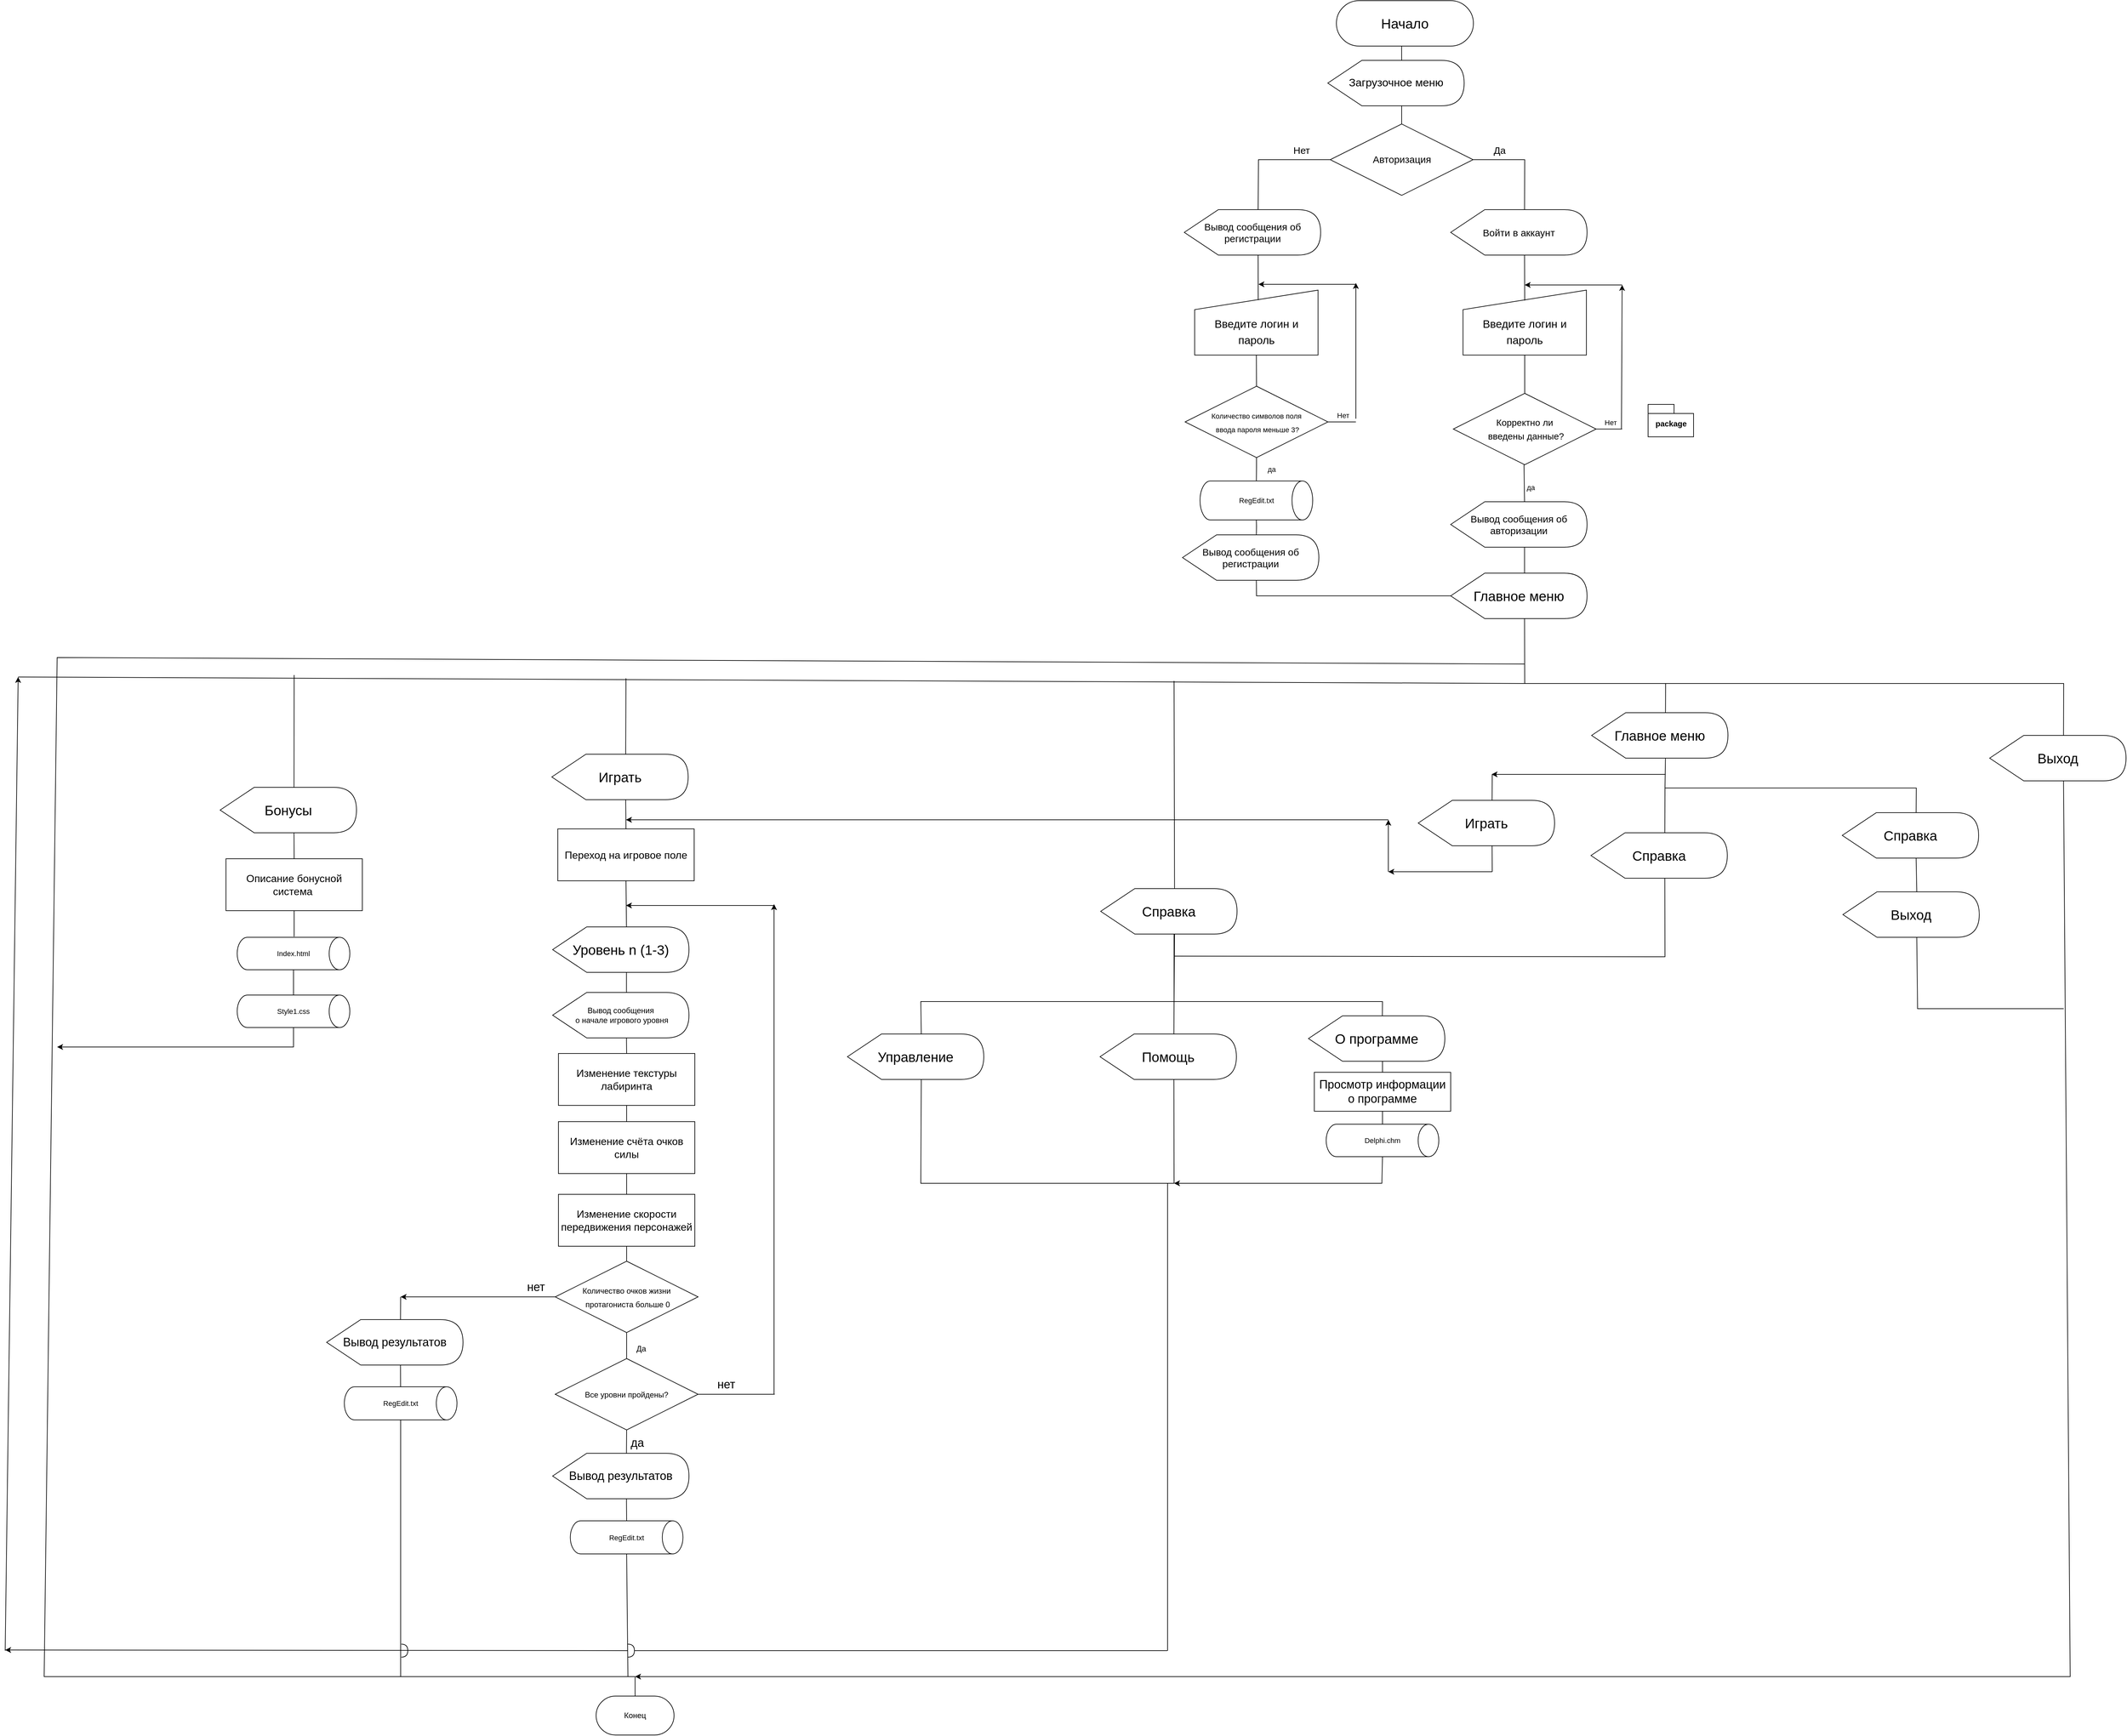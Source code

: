 <mxfile version="20.0.4" type="device"><diagram id="z2dykfe0kBQ8wDLJs4nI" name="Page-1"><mxGraphModel dx="4961" dy="3648" grid="1" gridSize="10" guides="1" tooltips="1" connect="1" arrows="1" fold="1" page="1" pageScale="1" pageWidth="827" pageHeight="1169" math="0" shadow="0"><root><mxCell id="0"/><mxCell id="1" parent="0"/><mxCell id="XtwXBxeGbbCyXBWcSLKl-1" value="&lt;font style=&quot;font-size: 21px;&quot;&gt;Начало&lt;/font&gt;" style="rounded=1;whiteSpace=wrap;html=1;arcSize=50;strokeWidth=1;" parent="1" vertex="1"><mxGeometry x="320" y="-1462" width="211" height="70" as="geometry"/></mxCell><mxCell id="XtwXBxeGbbCyXBWcSLKl-3" value="" style="endArrow=none;html=1;rounded=0;fontSize=21;exitX=0.476;exitY=0.997;exitDx=0;exitDy=0;exitPerimeter=0;entryX=0;entryY=0;entryDx=113.75;entryDy=0;entryPerimeter=0;" parent="1" source="XtwXBxeGbbCyXBWcSLKl-1" target="TS6Raz1mbupJIMQrZ8Bu-74" edge="1"><mxGeometry width="50" height="50" relative="1" as="geometry"><mxPoint x="430" y="-1282" as="sourcePoint"/><mxPoint x="420.261" y="-1372" as="targetPoint"/></mxGeometry></mxCell><mxCell id="XtwXBxeGbbCyXBWcSLKl-6" value="&lt;font style=&quot;font-size: 17px;&quot;&gt;&lt;br&gt;Введите логин и пароль&lt;/font&gt;" style="shape=manualInput;whiteSpace=wrap;html=1;fontSize=21;strokeWidth=1;" parent="1" vertex="1"><mxGeometry x="515" y="-1016" width="190" height="100" as="geometry"/></mxCell><mxCell id="XtwXBxeGbbCyXBWcSLKl-12" value="" style="endArrow=none;html=1;rounded=0;fontSize=17;exitX=0;exitY=0;exitDx=113.75;exitDy=70;exitPerimeter=0;" parent="1" source="TS6Raz1mbupJIMQrZ8Bu-73" edge="1"><mxGeometry width="50" height="50" relative="1" as="geometry"><mxPoint x="610" y="-1042" as="sourcePoint"/><mxPoint x="610" y="-1000" as="targetPoint"/></mxGeometry></mxCell><mxCell id="XtwXBxeGbbCyXBWcSLKl-18" value="&lt;font style=&quot;font-size: 14px;&quot;&gt;Корректно ли&lt;br&gt;&amp;nbsp;введены данные?&lt;/font&gt;" style="rhombus;whiteSpace=wrap;html=1;fontSize=17;strokeWidth=1;" parent="1" vertex="1"><mxGeometry x="500" y="-857" width="220" height="110" as="geometry"/></mxCell><mxCell id="XtwXBxeGbbCyXBWcSLKl-21" value="" style="endArrow=none;html=1;rounded=0;fontSize=13;exitX=0.5;exitY=1;exitDx=0;exitDy=0;entryX=0.5;entryY=0;entryDx=0;entryDy=0;" parent="1" source="XtwXBxeGbbCyXBWcSLKl-6" target="XtwXBxeGbbCyXBWcSLKl-18" edge="1"><mxGeometry width="50" height="50" relative="1" as="geometry"><mxPoint x="769" y="-942" as="sourcePoint"/><mxPoint x="819" y="-992" as="targetPoint"/></mxGeometry></mxCell><mxCell id="XtwXBxeGbbCyXBWcSLKl-22" value="" style="endArrow=none;html=1;rounded=0;fontSize=11;exitX=0.495;exitY=1;exitDx=0;exitDy=0;exitPerimeter=0;entryX=0;entryY=0;entryDx=113.75;entryDy=0;entryPerimeter=0;" parent="1" source="XtwXBxeGbbCyXBWcSLKl-18" target="TS6Raz1mbupJIMQrZ8Bu-69" edge="1"><mxGeometry width="50" height="50" relative="1" as="geometry"><mxPoint x="609" y="-742" as="sourcePoint"/><mxPoint x="609" y="-680" as="targetPoint"/></mxGeometry></mxCell><mxCell id="XtwXBxeGbbCyXBWcSLKl-23" value="да" style="edgeLabel;html=1;align=center;verticalAlign=middle;resizable=0;points=[];fontSize=11;" parent="XtwXBxeGbbCyXBWcSLKl-22" vertex="1" connectable="0"><mxGeometry x="-0.388" y="1" relative="1" as="geometry"><mxPoint x="9" y="17" as="offset"/></mxGeometry></mxCell><mxCell id="XtwXBxeGbbCyXBWcSLKl-28" value="&lt;font style=&quot;font-size: 17px;&quot;&gt;&lt;br&gt;Введите логин и пароль&lt;/font&gt;" style="shape=manualInput;whiteSpace=wrap;html=1;fontSize=21;strokeWidth=1;" parent="1" vertex="1"><mxGeometry x="101.75" y="-1016" width="190" height="100" as="geometry"/></mxCell><mxCell id="XtwXBxeGbbCyXBWcSLKl-29" value="" style="endArrow=none;html=1;rounded=0;fontSize=11;exitX=0;exitY=0;exitDx=113.75;exitDy=70;exitPerimeter=0;entryX=0.515;entryY=0.154;entryDx=0;entryDy=0;entryPerimeter=0;" parent="1" source="TS6Raz1mbupJIMQrZ8Bu-72" target="XtwXBxeGbbCyXBWcSLKl-28" edge="1"><mxGeometry width="50" height="50" relative="1" as="geometry"><mxPoint x="200" y="-1052" as="sourcePoint"/><mxPoint x="380" y="-1052" as="targetPoint"/></mxGeometry></mxCell><mxCell id="XtwXBxeGbbCyXBWcSLKl-30" value="RegEdit.txt" style="strokeWidth=1;html=1;shape=mxgraph.flowchart.direct_data;whiteSpace=wrap;fontSize=11;" parent="1" vertex="1"><mxGeometry x="110" y="-722" width="173.5" height="60" as="geometry"/></mxCell><mxCell id="XtwXBxeGbbCyXBWcSLKl-33" value="" style="endArrow=none;html=1;rounded=0;fontSize=11;exitX=0;exitY=0;exitDx=113.75;exitDy=70;exitPerimeter=0;entryX=0;entryY=0;entryDx=113.75;entryDy=0;entryPerimeter=0;" parent="1" source="TS6Raz1mbupJIMQrZ8Bu-68" target="TS6Raz1mbupJIMQrZ8Bu-65" edge="1"><mxGeometry width="50" height="50" relative="1" as="geometry"><mxPoint x="610" y="-520" as="sourcePoint"/><mxPoint x="1440" y="-319" as="targetPoint"/><Array as="points"><mxPoint x="610" y="-410"/><mxPoint x="1440" y="-410"/></Array></mxGeometry></mxCell><mxCell id="XtwXBxeGbbCyXBWcSLKl-37" value="" style="endArrow=none;html=1;rounded=0;fontSize=18;exitX=0.5;exitY=1;exitDx=0;exitDy=0;exitPerimeter=0;entryX=0;entryY=0;entryDx=113.75;entryDy=0;entryPerimeter=0;" parent="1" target="TS6Raz1mbupJIMQrZ8Bu-56" edge="1"><mxGeometry width="50" height="50" relative="1" as="geometry"><mxPoint x="70" y="-29" as="sourcePoint"/><mxPoint x="391" y="109" as="targetPoint"/><Array as="points"><mxPoint x="70" y="80"/><mxPoint x="160" y="80"/><mxPoint x="391" y="80"/></Array></mxGeometry></mxCell><mxCell id="XtwXBxeGbbCyXBWcSLKl-41" value="" style="endArrow=none;html=1;rounded=0;fontSize=18;entryX=0;entryY=0;entryDx=113.75;entryDy=70;entryPerimeter=0;exitX=0;exitY=0;exitDx=113.75;exitDy=0;exitPerimeter=0;" parent="1" source="TS6Raz1mbupJIMQrZ8Bu-53" target="TS6Raz1mbupJIMQrZ8Bu-58" edge="1"><mxGeometry width="50" height="50" relative="1" as="geometry"><mxPoint x="-320" y="109" as="sourcePoint"/><mxPoint x="70" y="-29" as="targetPoint"/><Array as="points"><mxPoint x="-320" y="80"/><mxPoint x="-30" y="80"/><mxPoint x="70" y="80"/></Array></mxGeometry></mxCell><mxCell id="XtwXBxeGbbCyXBWcSLKl-42" value="Delphi.chm" style="strokeWidth=1;html=1;shape=mxgraph.flowchart.direct_data;whiteSpace=wrap;fontSize=11;" parent="1" vertex="1"><mxGeometry x="304.25" y="269" width="173.5" height="50" as="geometry"/></mxCell><mxCell id="XtwXBxeGbbCyXBWcSLKl-47" value="Просмотр информации о программе" style="rounded=0;whiteSpace=wrap;html=1;fontSize=18;strokeWidth=1;" parent="1" vertex="1"><mxGeometry x="286" y="189" width="210" height="60" as="geometry"/></mxCell><mxCell id="XtwXBxeGbbCyXBWcSLKl-48" value="" style="endArrow=none;html=1;rounded=0;fontSize=18;exitX=0.5;exitY=0;exitDx=0;exitDy=0;entryX=0.5;entryY=1;entryDx=0;entryDy=0;entryPerimeter=0;" parent="1" source="XtwXBxeGbbCyXBWcSLKl-47" edge="1"><mxGeometry width="50" height="50" relative="1" as="geometry"><mxPoint x="300" y="249" as="sourcePoint"/><mxPoint x="391" y="169" as="targetPoint"/></mxGeometry></mxCell><mxCell id="XtwXBxeGbbCyXBWcSLKl-49" value="" style="endArrow=none;html=1;rounded=0;fontSize=18;entryX=0.5;entryY=1;entryDx=0;entryDy=0;exitX=0.5;exitY=0;exitDx=0;exitDy=0;exitPerimeter=0;" parent="1" source="XtwXBxeGbbCyXBWcSLKl-42" target="XtwXBxeGbbCyXBWcSLKl-47" edge="1"><mxGeometry width="50" height="50" relative="1" as="geometry"><mxPoint x="340" y="229" as="sourcePoint"/><mxPoint x="390" y="179" as="targetPoint"/></mxGeometry></mxCell><mxCell id="pH2wKpoaCw4MkKMRuQ8E-1" value="" style="endArrow=none;html=1;rounded=0;" parent="1" edge="1"><mxGeometry width="50" height="50" relative="1" as="geometry"><mxPoint x="610" y="-440" as="sourcePoint"/><mxPoint x="-760" y="1120" as="targetPoint"/><Array as="points"><mxPoint x="-1650" y="-450"/><mxPoint x="-1670" y="1120"/></Array></mxGeometry></mxCell><mxCell id="pH2wKpoaCw4MkKMRuQ8E-2" value="" style="endArrow=none;html=1;rounded=0;entryX=0;entryY=0;entryDx=113.75;entryDy=0;entryPerimeter=0;" parent="1" target="TS6Raz1mbupJIMQrZ8Bu-58" edge="1"><mxGeometry width="50" height="50" relative="1" as="geometry"><mxPoint x="70" y="-414" as="sourcePoint"/><mxPoint x="70" y="-89" as="targetPoint"/></mxGeometry></mxCell><mxCell id="pH2wKpoaCw4MkKMRuQ8E-3" value="" style="endArrow=none;html=1;rounded=0;exitX=0;exitY=0;exitDx=113.75;exitDy=0;exitPerimeter=0;" parent="1" source="TS6Raz1mbupJIMQrZ8Bu-66" edge="1"><mxGeometry width="50" height="50" relative="1" as="geometry"><mxPoint x="827.5" y="-339" as="sourcePoint"/><mxPoint x="827" y="-410" as="targetPoint"/></mxGeometry></mxCell><mxCell id="pH2wKpoaCw4MkKMRuQ8E-11" value="" style="endArrow=none;html=1;rounded=0;exitX=0;exitY=0;exitDx=113.75;exitDy=70;exitPerimeter=0;entryX=0;entryY=0;entryDx=113.75;entryDy=0;entryPerimeter=0;" parent="1" source="TS6Raz1mbupJIMQrZ8Bu-63" target="TS6Raz1mbupJIMQrZ8Bu-64" edge="1"><mxGeometry width="50" height="50" relative="1" as="geometry"><mxPoint x="1220" y="-149" as="sourcePoint"/><mxPoint x="1220.28" y="-96.92" as="targetPoint"/></mxGeometry></mxCell><mxCell id="pH2wKpoaCw4MkKMRuQ8E-17" value="" style="endArrow=none;html=1;rounded=0;entryX=0;entryY=0;entryDx=113.75;entryDy=70;entryPerimeter=0;exitX=0;exitY=0;exitDx=113.75;exitDy=0;exitPerimeter=0;" parent="1" source="TS6Raz1mbupJIMQrZ8Bu-63" target="TS6Raz1mbupJIMQrZ8Bu-66" edge="1"><mxGeometry width="50" height="50" relative="1" as="geometry"><mxPoint x="1220" y="-209" as="sourcePoint"/><mxPoint x="826" y="-279" as="targetPoint"/><Array as="points"><mxPoint x="1213" y="-249"/><mxPoint x="826" y="-249"/></Array></mxGeometry></mxCell><mxCell id="pH2wKpoaCw4MkKMRuQ8E-20" value="" style="endArrow=none;html=1;rounded=0;entryX=0;entryY=0;entryDx=113.75;entryDy=70;entryPerimeter=0;" parent="1" target="TS6Raz1mbupJIMQrZ8Bu-64" edge="1"><mxGeometry width="50" height="50" relative="1" as="geometry"><mxPoint x="1440" y="91" as="sourcePoint"/><mxPoint x="1215" y="-35" as="targetPoint"/><Array as="points"><mxPoint x="1215" y="91"/></Array></mxGeometry></mxCell><mxCell id="pH2wKpoaCw4MkKMRuQ8E-22" value="" style="endArrow=none;html=1;rounded=0;exitX=0;exitY=0;exitDx=113.75;exitDy=70;exitPerimeter=0;" parent="1" source="TS6Raz1mbupJIMQrZ8Bu-62" edge="1"><mxGeometry width="50" height="50" relative="1" as="geometry"><mxPoint x="826" y="-129" as="sourcePoint"/><mxPoint x="70" y="10" as="targetPoint"/><Array as="points"><mxPoint x="826" y="11"/></Array></mxGeometry></mxCell><mxCell id="pH2wKpoaCw4MkKMRuQ8E-31" value="" style="endArrow=none;html=1;rounded=0;exitX=0;exitY=0;exitDx=113.75;exitDy=0;exitPerimeter=0;" parent="1" source="TS6Raz1mbupJIMQrZ8Bu-62" edge="1"><mxGeometry width="50" height="50" relative="1" as="geometry"><mxPoint x="826" y="-189" as="sourcePoint"/><mxPoint x="826" y="-249" as="targetPoint"/></mxGeometry></mxCell><mxCell id="pH2wKpoaCw4MkKMRuQ8E-34" value="" style="endArrow=none;html=1;rounded=0;entryX=0;entryY=0;entryDx=113.75;entryDy=0;entryPerimeter=0;" parent="1" target="TS6Raz1mbupJIMQrZ8Bu-60" edge="1"><mxGeometry width="50" height="50" relative="1" as="geometry"><mxPoint x="-774" y="-418" as="sourcePoint"/><mxPoint x="-774" y="-209" as="targetPoint"/></mxGeometry></mxCell><mxCell id="pH2wKpoaCw4MkKMRuQ8E-35" value="" style="endArrow=none;html=1;rounded=0;exitX=0;exitY=0;exitDx=113.75;exitDy=70;exitPerimeter=0;entryX=0.5;entryY=0;entryDx=0;entryDy=0;" parent="1" source="TS6Raz1mbupJIMQrZ8Bu-60" target="pH2wKpoaCw4MkKMRuQ8E-36" edge="1"><mxGeometry width="50" height="50" relative="1" as="geometry"><mxPoint x="-774" y="-149" as="sourcePoint"/><mxPoint x="-774.06" y="-87.14" as="targetPoint"/></mxGeometry></mxCell><mxCell id="pH2wKpoaCw4MkKMRuQ8E-36" value="&lt;font style=&quot;font-size: 16px;&quot;&gt;Переход на игровое поле&lt;/font&gt;" style="rounded=0;whiteSpace=wrap;html=1;" parent="1" vertex="1"><mxGeometry x="-879" y="-186" width="210" height="80" as="geometry"/></mxCell><mxCell id="pH2wKpoaCw4MkKMRuQ8E-37" value="" style="endArrow=none;html=1;rounded=0;fontSize=16;entryX=0.5;entryY=1;entryDx=0;entryDy=0;exitX=0;exitY=0;exitDx=113.75;exitDy=0;exitPerimeter=0;" parent="1" source="TS6Raz1mbupJIMQrZ8Bu-48" target="pH2wKpoaCw4MkKMRuQ8E-36" edge="1"><mxGeometry width="50" height="50" relative="1" as="geometry"><mxPoint x="-730" y="-101.212" as="sourcePoint"/><mxPoint x="-534" y="235" as="targetPoint"/></mxGeometry></mxCell><mxCell id="pH2wKpoaCw4MkKMRuQ8E-43" value="" style="endArrow=classic;html=1;rounded=0;fontSize=14;exitX=0.5;exitY=1;exitDx=0;exitDy=0;exitPerimeter=0;" parent="1" source="XtwXBxeGbbCyXBWcSLKl-42" edge="1"><mxGeometry width="50" height="50" relative="1" as="geometry"><mxPoint x="220" y="200" as="sourcePoint"/><mxPoint x="70" y="360" as="targetPoint"/><Array as="points"><mxPoint x="390" y="360"/><mxPoint x="220" y="360"/></Array></mxGeometry></mxCell><mxCell id="pH2wKpoaCw4MkKMRuQ8E-44" value="" style="endArrow=none;html=1;rounded=0;fontSize=14;exitX=0;exitY=0;exitDx=113.75;exitDy=70;exitPerimeter=0;" parent="1" source="TS6Raz1mbupJIMQrZ8Bu-53" edge="1"><mxGeometry width="50" height="50" relative="1" as="geometry"><mxPoint x="-320" y="169" as="sourcePoint"/><mxPoint x="70" y="360" as="targetPoint"/><Array as="points"><mxPoint x="-320" y="360"/></Array></mxGeometry></mxCell><mxCell id="pH2wKpoaCw4MkKMRuQ8E-46" value="" style="endArrow=classic;html=1;rounded=0;fontSize=14;" parent="1" edge="1"><mxGeometry width="50" height="50" relative="1" as="geometry"><mxPoint x="-1730" y="1080" as="sourcePoint"/><mxPoint x="-1710" y="-420" as="targetPoint"/></mxGeometry></mxCell><mxCell id="pH2wKpoaCw4MkKMRuQ8E-47" value="" style="endArrow=none;html=1;rounded=0;fontSize=14;endFill=0;" parent="1" edge="1"><mxGeometry width="50" height="50" relative="1" as="geometry"><mxPoint x="-1710" y="-420" as="sourcePoint"/><mxPoint x="610" y="-410" as="targetPoint"/></mxGeometry></mxCell><mxCell id="pH2wKpoaCw4MkKMRuQ8E-49" value="" style="endArrow=classic;html=1;rounded=0;fontSize=14;exitX=0;exitY=0;exitDx=113.75;exitDy=70;exitPerimeter=0;" parent="1" source="TS6Raz1mbupJIMQrZ8Bu-65" edge="1"><mxGeometry width="50" height="50" relative="1" as="geometry"><mxPoint x="1440" y="-259" as="sourcePoint"/><mxPoint x="-760" y="1120" as="targetPoint"/><Array as="points"><mxPoint x="1450" y="1120"/></Array></mxGeometry></mxCell><mxCell id="pH2wKpoaCw4MkKMRuQ8E-90" value="" style="endArrow=classic;html=1;rounded=0;fontSize=15;" parent="1" edge="1"><mxGeometry width="50" height="50" relative="1" as="geometry"><mxPoint x="400" y="-200" as="sourcePoint"/><mxPoint x="-774" y="-200" as="targetPoint"/></mxGeometry></mxCell><mxCell id="pH2wKpoaCw4MkKMRuQ8E-95" value="&lt;font style=&quot;font-size: 16px;&quot;&gt;Описание бонусной система&amp;nbsp;&lt;/font&gt;" style="rounded=0;whiteSpace=wrap;html=1;" parent="1" vertex="1"><mxGeometry x="-1390" y="-140" width="210" height="80" as="geometry"/></mxCell><mxCell id="pH2wKpoaCw4MkKMRuQ8E-97" value="Index.html" style="strokeWidth=1;html=1;shape=mxgraph.flowchart.direct_data;whiteSpace=wrap;fontSize=11;" parent="1" vertex="1"><mxGeometry x="-1372.75" y="-19" width="173.5" height="50" as="geometry"/></mxCell><mxCell id="pH2wKpoaCw4MkKMRuQ8E-98" value="" style="endArrow=none;html=1;rounded=0;fontSize=15;exitX=0.5;exitY=1;exitDx=0;exitDy=0;" parent="1" source="pH2wKpoaCw4MkKMRuQ8E-95" edge="1"><mxGeometry width="50" height="50" relative="1" as="geometry"><mxPoint x="-1230" y="100" as="sourcePoint"/><mxPoint x="-1285" y="-20" as="targetPoint"/></mxGeometry></mxCell><mxCell id="pH2wKpoaCw4MkKMRuQ8E-99" value="Style1.css" style="strokeWidth=1;html=1;shape=mxgraph.flowchart.direct_data;whiteSpace=wrap;fontSize=11;" parent="1" vertex="1"><mxGeometry x="-1372.75" y="70" width="173.5" height="50" as="geometry"/></mxCell><mxCell id="pH2wKpoaCw4MkKMRuQ8E-100" value="" style="endArrow=none;html=1;rounded=0;fontSize=15;exitX=0.5;exitY=1;exitDx=0;exitDy=0;exitPerimeter=0;entryX=0.5;entryY=0;entryDx=0;entryDy=0;entryPerimeter=0;" parent="1" source="pH2wKpoaCw4MkKMRuQ8E-97" target="pH2wKpoaCw4MkKMRuQ8E-99" edge="1"><mxGeometry width="50" height="50" relative="1" as="geometry"><mxPoint x="-1270" y="70" as="sourcePoint"/><mxPoint x="-1220" y="20" as="targetPoint"/></mxGeometry></mxCell><mxCell id="_U4YdlLBlKCpYBN7NLPn-1" value="" style="endArrow=none;html=1;rounded=0;exitX=0.5;exitY=1;exitDx=0;exitDy=0;exitPerimeter=0;entryX=0;entryY=0;entryDx=113.75;entryDy=0;entryPerimeter=0;" parent="1" source="XtwXBxeGbbCyXBWcSLKl-30" target="TS6Raz1mbupJIMQrZ8Bu-71" edge="1"><mxGeometry width="50" height="50" relative="1" as="geometry"><mxPoint x="200" y="-652" as="sourcePoint"/><mxPoint x="197.25" y="-621" as="targetPoint"/><Array as="points"><mxPoint x="197" y="-652"/></Array></mxGeometry></mxCell><mxCell id="_U4YdlLBlKCpYBN7NLPn-2" value="&lt;font style=&quot;font-size: 11px;&quot;&gt;Количество символов поля&lt;br&gt;&amp;nbsp;ввода пароля меньше 3?&lt;/font&gt;" style="rhombus;whiteSpace=wrap;html=1;fontSize=17;strokeWidth=1;" parent="1" vertex="1"><mxGeometry x="87" y="-868" width="220" height="110" as="geometry"/></mxCell><mxCell id="_U4YdlLBlKCpYBN7NLPn-3" value="" style="endArrow=none;html=1;rounded=0;exitX=0.5;exitY=1;exitDx=0;exitDy=0;entryX=0.5;entryY=0;entryDx=0;entryDy=0;" parent="1" source="XtwXBxeGbbCyXBWcSLKl-28" target="_U4YdlLBlKCpYBN7NLPn-2" edge="1"><mxGeometry width="50" height="50" relative="1" as="geometry"><mxPoint x="310" y="-822" as="sourcePoint"/><mxPoint x="220" y="-882" as="targetPoint"/></mxGeometry></mxCell><mxCell id="_U4YdlLBlKCpYBN7NLPn-4" value="да" style="endArrow=none;html=1;rounded=0;exitX=0.5;exitY=1;exitDx=0;exitDy=0;entryX=0.5;entryY=0;entryDx=0;entryDy=0;entryPerimeter=0;" parent="1" source="_U4YdlLBlKCpYBN7NLPn-2" target="XtwXBxeGbbCyXBWcSLKl-30" edge="1"><mxGeometry y="23" width="50" height="50" relative="1" as="geometry"><mxPoint x="310" y="-752" as="sourcePoint"/><mxPoint x="360" y="-802" as="targetPoint"/><Array as="points"><mxPoint x="197" y="-742"/></Array><mxPoint as="offset"/></mxGeometry></mxCell><mxCell id="_U4YdlLBlKCpYBN7NLPn-5" value="" style="endArrow=none;html=1;rounded=0;fontSize=14;exitX=1;exitY=0.5;exitDx=0;exitDy=0;" parent="1" source="_U4YdlLBlKCpYBN7NLPn-2" edge="1"><mxGeometry width="50" height="50" relative="1" as="geometry"><mxPoint x="310" y="-792" as="sourcePoint"/><mxPoint x="350" y="-813" as="targetPoint"/><Array as="points"/></mxGeometry></mxCell><mxCell id="_U4YdlLBlKCpYBN7NLPn-6" value="Нет" style="edgeLabel;html=1;align=center;verticalAlign=middle;resizable=0;points=[];fontSize=11;" parent="_U4YdlLBlKCpYBN7NLPn-5" vertex="1" connectable="0"><mxGeometry x="-0.171" y="1" relative="1" as="geometry"><mxPoint x="5" y="-9" as="offset"/></mxGeometry></mxCell><mxCell id="_U4YdlLBlKCpYBN7NLPn-7" value="" style="endArrow=classic;html=1;rounded=0;fontSize=14;" parent="1" edge="1"><mxGeometry width="50" height="50" relative="1" as="geometry"><mxPoint x="350" y="-818" as="sourcePoint"/><mxPoint x="350" y="-1027" as="targetPoint"/></mxGeometry></mxCell><mxCell id="_U4YdlLBlKCpYBN7NLPn-8" value="" style="endArrow=classic;html=1;rounded=0;fontSize=14;" parent="1" edge="1"><mxGeometry width="50" height="50" relative="1" as="geometry"><mxPoint x="350" y="-1025" as="sourcePoint"/><mxPoint x="200" y="-1025" as="targetPoint"/></mxGeometry></mxCell><mxCell id="_U4YdlLBlKCpYBN7NLPn-9" value="&lt;font style=&quot;font-size: 15px;&quot;&gt;Авторизация&lt;/font&gt;" style="rhombus;whiteSpace=wrap;html=1;fontSize=17;strokeWidth=1;" parent="1" vertex="1"><mxGeometry x="310.5" y="-1272" width="220" height="110" as="geometry"/></mxCell><mxCell id="_U4YdlLBlKCpYBN7NLPn-10" value="" style="endArrow=none;html=1;rounded=0;fontSize=8;entryX=0;entryY=0;entryDx=113.75;entryDy=70;entryPerimeter=0;exitX=0.5;exitY=0;exitDx=0;exitDy=0;" parent="1" source="_U4YdlLBlKCpYBN7NLPn-9" target="TS6Raz1mbupJIMQrZ8Bu-74" edge="1"><mxGeometry width="50" height="50" relative="1" as="geometry"><mxPoint x="280" y="-1172" as="sourcePoint"/><mxPoint x="420" y="-1312" as="targetPoint"/></mxGeometry></mxCell><mxCell id="_U4YdlLBlKCpYBN7NLPn-11" value="Нет" style="endArrow=none;html=1;rounded=0;fontSize=15;entryX=0;entryY=0.5;entryDx=0;entryDy=0;exitX=0;exitY=0;exitDx=113.75;exitDy=0;exitPerimeter=0;" parent="1" source="TS6Raz1mbupJIMQrZ8Bu-72" target="_U4YdlLBlKCpYBN7NLPn-9" edge="1"><mxGeometry x="0.531" y="15" width="50" height="50" relative="1" as="geometry"><mxPoint x="200" y="-1112" as="sourcePoint"/><mxPoint x="330" y="-1222" as="targetPoint"/><Array as="points"><mxPoint x="200" y="-1217"/></Array><mxPoint as="offset"/></mxGeometry></mxCell><mxCell id="_U4YdlLBlKCpYBN7NLPn-12" value="Да" style="endArrow=none;html=1;rounded=0;fontSize=15;entryX=1;entryY=0.5;entryDx=0;entryDy=0;exitX=0;exitY=0;exitDx=113.75;exitDy=0;exitPerimeter=0;" parent="1" source="TS6Raz1mbupJIMQrZ8Bu-73" target="_U4YdlLBlKCpYBN7NLPn-9" edge="1"><mxGeometry x="0.491" y="-15" width="50" height="50" relative="1" as="geometry"><mxPoint x="610" y="-1102" as="sourcePoint"/><mxPoint x="330" y="-1252" as="targetPoint"/><Array as="points"><mxPoint x="610" y="-1217"/></Array><mxPoint as="offset"/></mxGeometry></mxCell><mxCell id="_U4YdlLBlKCpYBN7NLPn-16" value="&lt;span style=&quot;font-size: 16px;&quot;&gt;Изменение счёта очков силы&lt;/span&gt;" style="rounded=0;whiteSpace=wrap;html=1;" parent="1" vertex="1"><mxGeometry x="-878" y="265" width="210" height="80" as="geometry"/></mxCell><mxCell id="_U4YdlLBlKCpYBN7NLPn-18" value="&lt;span style=&quot;font-size: 16px;&quot;&gt;Изменение скорости передвижения персонажей&lt;/span&gt;" style="rounded=0;whiteSpace=wrap;html=1;" parent="1" vertex="1"><mxGeometry x="-878" y="377" width="210" height="80" as="geometry"/></mxCell><mxCell id="iUk6rWvjkdoRufcLVyWZ-14" value="" style="endArrow=none;html=1;rounded=0;entryX=0;entryY=0;entryDx=113.75;entryDy=70;entryPerimeter=0;exitX=0.5;exitY=0;exitDx=0;exitDy=0;" parent="1" source="pH2wKpoaCw4MkKMRuQ8E-95" target="TS6Raz1mbupJIMQrZ8Bu-57" edge="1"><mxGeometry width="50" height="50" relative="1" as="geometry"><mxPoint x="-1260" y="-100" as="sourcePoint"/><mxPoint x="-1285" y="-180" as="targetPoint"/></mxGeometry></mxCell><mxCell id="iUk6rWvjkdoRufcLVyWZ-15" value="" style="endArrow=none;html=1;rounded=0;exitX=0;exitY=0;exitDx=113.75;exitDy=0;exitPerimeter=0;" parent="1" source="TS6Raz1mbupJIMQrZ8Bu-57" edge="1"><mxGeometry width="50" height="50" relative="1" as="geometry"><mxPoint x="-1285" y="-240" as="sourcePoint"/><mxPoint x="-1285" y="-423" as="targetPoint"/></mxGeometry></mxCell><mxCell id="iUk6rWvjkdoRufcLVyWZ-31" value="" style="endArrow=classic;html=1;rounded=0;exitX=0.5;exitY=1;exitDx=0;exitDy=0;exitPerimeter=0;" parent="1" source="pH2wKpoaCw4MkKMRuQ8E-99" edge="1"><mxGeometry width="50" height="50" relative="1" as="geometry"><mxPoint x="-1290" y="120" as="sourcePoint"/><mxPoint x="-1650" y="150" as="targetPoint"/><Array as="points"><mxPoint x="-1286" y="150"/></Array></mxGeometry></mxCell><mxCell id="LFA79buGKFglSGQeOQ1X-3" value="" style="endArrow=none;html=1;rounded=0;exitX=0;exitY=0;exitDx=113.75;exitDy=0;exitPerimeter=0;entryX=0;entryY=0;entryDx=113.75;entryDy=70;entryPerimeter=0;" parent="1" source="TS6Raz1mbupJIMQrZ8Bu-68" target="TS6Raz1mbupJIMQrZ8Bu-69" edge="1"><mxGeometry width="50" height="50" relative="1" as="geometry"><mxPoint x="610" y="-580" as="sourcePoint"/><mxPoint x="609" y="-620" as="targetPoint"/></mxGeometry></mxCell><mxCell id="LFA79buGKFglSGQeOQ1X-4" value="" style="endArrow=none;html=1;rounded=0;entryX=0;entryY=0;entryDx=113.75;entryDy=70;exitX=0;exitY=0.5;exitDx=0;exitDy=0;exitPerimeter=0;entryPerimeter=0;" parent="1" source="TS6Raz1mbupJIMQrZ8Bu-68" target="TS6Raz1mbupJIMQrZ8Bu-71" edge="1"><mxGeometry width="50" height="50" relative="1" as="geometry"><mxPoint x="500" y="-550" as="sourcePoint"/><mxPoint x="197.25" y="-561" as="targetPoint"/><Array as="points"><mxPoint x="197" y="-545"/></Array></mxGeometry></mxCell><mxCell id="TS6Raz1mbupJIMQrZ8Bu-2" value="" style="endArrow=none;html=1;rounded=0;exitX=0;exitY=0;exitDx=113.75;exitDy=0;exitPerimeter=0;" parent="1" source="TS6Raz1mbupJIMQrZ8Bu-54" edge="1"><mxGeometry width="50" height="50" relative="1" as="geometry"><mxPoint x="70" y="120" as="sourcePoint"/><mxPoint x="70" y="80" as="targetPoint"/></mxGeometry></mxCell><mxCell id="TS6Raz1mbupJIMQrZ8Bu-5" value="" style="endArrow=none;html=1;rounded=0;fontSize=14;exitX=1;exitY=0.5;exitDx=0;exitDy=0;" parent="1" source="XtwXBxeGbbCyXBWcSLKl-18" edge="1"><mxGeometry width="50" height="50" relative="1" as="geometry"><mxPoint x="717" y="-803" as="sourcePoint"/><mxPoint x="760" y="-802" as="targetPoint"/><Array as="points"/></mxGeometry></mxCell><mxCell id="TS6Raz1mbupJIMQrZ8Bu-6" value="Нет" style="edgeLabel;html=1;align=center;verticalAlign=middle;resizable=0;points=[];fontSize=11;" parent="TS6Raz1mbupJIMQrZ8Bu-5" vertex="1" connectable="0"><mxGeometry x="-0.171" y="1" relative="1" as="geometry"><mxPoint x="5" y="-9" as="offset"/></mxGeometry></mxCell><mxCell id="TS6Raz1mbupJIMQrZ8Bu-7" value="" style="endArrow=classic;html=1;rounded=0;fontSize=14;" parent="1" edge="1"><mxGeometry width="50" height="50" relative="1" as="geometry"><mxPoint x="759" y="-802" as="sourcePoint"/><mxPoint x="760" y="-1024" as="targetPoint"/></mxGeometry></mxCell><mxCell id="TS6Raz1mbupJIMQrZ8Bu-8" value="" style="endArrow=classic;html=1;rounded=0;fontSize=14;" parent="1" edge="1"><mxGeometry width="50" height="50" relative="1" as="geometry"><mxPoint x="760" y="-1024" as="sourcePoint"/><mxPoint x="610" y="-1024" as="targetPoint"/></mxGeometry></mxCell><mxCell id="TS6Raz1mbupJIMQrZ8Bu-9" value="&lt;span style=&quot;font-size: 12px;&quot;&gt;Количество очков жизни&lt;br&gt;&amp;nbsp;протагониста больше 0&lt;/span&gt;" style="rhombus;whiteSpace=wrap;html=1;fontSize=17;strokeWidth=1;" parent="1" vertex="1"><mxGeometry x="-883" y="480" width="220" height="110" as="geometry"/></mxCell><mxCell id="TS6Raz1mbupJIMQrZ8Bu-14" value="" style="endArrow=none;html=1;rounded=0;fontSize=12;entryX=0.5;entryY=1;entryDx=0;entryDy=0;exitX=0.5;exitY=0;exitDx=0;exitDy=0;" parent="1" target="TS6Raz1mbupJIMQrZ8Bu-9" edge="1" source="TS6Raz1mbupJIMQrZ8Bu-15"><mxGeometry width="50" height="50" relative="1" as="geometry"><mxPoint x="-770" y="630" as="sourcePoint"/><mxPoint x="-771" y="300" as="targetPoint"/></mxGeometry></mxCell><mxCell id="TS6Raz1mbupJIMQrZ8Bu-15" value="&lt;span style=&quot;font-size: 12px;&quot;&gt;Все уровни пройдены?&lt;/span&gt;" style="rhombus;whiteSpace=wrap;html=1;fontSize=17;strokeWidth=1;" parent="1" vertex="1"><mxGeometry x="-883" y="630" width="220" height="110" as="geometry"/></mxCell><mxCell id="TS6Raz1mbupJIMQrZ8Bu-16" value="Да" style="text;html=1;align=center;verticalAlign=middle;resizable=0;points=[];autosize=1;strokeColor=none;fillColor=none;fontSize=12;" parent="1" vertex="1"><mxGeometry x="-771" y="600" width="40" height="30" as="geometry"/></mxCell><mxCell id="TS6Raz1mbupJIMQrZ8Bu-19" value="" style="endArrow=classic;html=1;rounded=0;fontSize=12;exitX=0;exitY=0.5;exitDx=0;exitDy=0;endFill=1;" parent="1" source="TS6Raz1mbupJIMQrZ8Bu-9" edge="1"><mxGeometry width="50" height="50" relative="1" as="geometry"><mxPoint x="-771" y="540" as="sourcePoint"/><mxPoint x="-1121" y="535" as="targetPoint"/></mxGeometry></mxCell><mxCell id="TS6Raz1mbupJIMQrZ8Bu-33" value="нет" style="edgeLabel;html=1;align=center;verticalAlign=middle;resizable=0;points=[];fontSize=18;" parent="TS6Raz1mbupJIMQrZ8Bu-19" vertex="1" connectable="0"><mxGeometry x="-0.531" y="1" relative="1" as="geometry"><mxPoint x="26" y="-16" as="offset"/></mxGeometry></mxCell><mxCell id="TS6Raz1mbupJIMQrZ8Bu-20" value="" style="endArrow=none;html=1;rounded=0;fontSize=12;exitX=0;exitY=0;exitDx=113.75;exitDy=0;exitPerimeter=0;" parent="1" source="TS6Raz1mbupJIMQrZ8Bu-52" edge="1"><mxGeometry width="50" height="50" relative="1" as="geometry"><mxPoint x="-1121" y="580" as="sourcePoint"/><mxPoint x="-1121" y="535" as="targetPoint"/></mxGeometry></mxCell><mxCell id="TS6Raz1mbupJIMQrZ8Bu-22" value="" style="endArrow=none;html=1;rounded=0;fontSize=12;exitX=1;exitY=0.5;exitDx=0;exitDy=0;endFill=0;" parent="1" source="TS6Raz1mbupJIMQrZ8Bu-15" edge="1"><mxGeometry width="50" height="50" relative="1" as="geometry"><mxPoint x="-761" y="590" as="sourcePoint"/><mxPoint x="-545" y="685" as="targetPoint"/></mxGeometry></mxCell><mxCell id="TS6Raz1mbupJIMQrZ8Bu-27" value="нет" style="edgeLabel;html=1;align=center;verticalAlign=middle;resizable=0;points=[];fontSize=18;" parent="TS6Raz1mbupJIMQrZ8Bu-22" vertex="1" connectable="0"><mxGeometry x="0.257" y="3" relative="1" as="geometry"><mxPoint x="-31" y="-12" as="offset"/></mxGeometry></mxCell><mxCell id="TS6Raz1mbupJIMQrZ8Bu-24" value="да" style="endArrow=none;html=1;rounded=0;fontSize=18;entryX=0.5;entryY=1;entryDx=0;entryDy=0;exitX=0;exitY=0;exitDx=113.75;exitDy=0;exitPerimeter=0;" parent="1" source="TS6Raz1mbupJIMQrZ8Bu-51" target="TS6Raz1mbupJIMQrZ8Bu-15" edge="1"><mxGeometry x="-0.105" y="-16" width="50" height="50" relative="1" as="geometry"><mxPoint x="-771" y="785" as="sourcePoint"/><mxPoint x="-731" y="780" as="targetPoint"/><mxPoint as="offset"/></mxGeometry></mxCell><mxCell id="TS6Raz1mbupJIMQrZ8Bu-25" value="" style="endArrow=classic;html=1;rounded=0;fontSize=18;" parent="1" edge="1"><mxGeometry width="50" height="50" relative="1" as="geometry"><mxPoint x="-546" y="685" as="sourcePoint"/><mxPoint x="-546" y="-70" as="targetPoint"/></mxGeometry></mxCell><mxCell id="TS6Raz1mbupJIMQrZ8Bu-26" value="" style="endArrow=none;html=1;rounded=0;fontSize=18;startArrow=classic;startFill=1;" parent="1" edge="1"><mxGeometry width="50" height="50" relative="1" as="geometry"><mxPoint x="-774" y="-68" as="sourcePoint"/><mxPoint x="-545" y="-68" as="targetPoint"/></mxGeometry></mxCell><mxCell id="TS6Raz1mbupJIMQrZ8Bu-28" value="RegEdit.txt" style="strokeWidth=1;html=1;shape=mxgraph.flowchart.direct_data;whiteSpace=wrap;fontSize=11;" parent="1" vertex="1"><mxGeometry x="-859.75" y="880" width="173.5" height="51" as="geometry"/></mxCell><mxCell id="TS6Raz1mbupJIMQrZ8Bu-29" value="" style="endArrow=none;html=1;rounded=0;fontSize=18;entryX=0;entryY=0;entryDx=113.75;entryDy=70;entryPerimeter=0;exitX=0.5;exitY=0;exitDx=0;exitDy=0;exitPerimeter=0;" parent="1" source="TS6Raz1mbupJIMQrZ8Bu-28" target="TS6Raz1mbupJIMQrZ8Bu-51" edge="1"><mxGeometry width="50" height="50" relative="1" as="geometry"><mxPoint x="-701" y="940" as="sourcePoint"/><mxPoint x="-771" y="845" as="targetPoint"/></mxGeometry></mxCell><mxCell id="TS6Raz1mbupJIMQrZ8Bu-31" value="RegEdit.txt" style="strokeWidth=1;html=1;shape=mxgraph.flowchart.direct_data;whiteSpace=wrap;fontSize=11;" parent="1" vertex="1"><mxGeometry x="-1207.75" y="673.5" width="173.5" height="51" as="geometry"/></mxCell><mxCell id="TS6Raz1mbupJIMQrZ8Bu-32" value="" style="endArrow=none;html=1;rounded=0;fontSize=18;exitX=0;exitY=0;exitDx=113.75;exitDy=70;exitPerimeter=0;" parent="1" source="TS6Raz1mbupJIMQrZ8Bu-52" target="TS6Raz1mbupJIMQrZ8Bu-31" edge="1"><mxGeometry width="50" height="50" relative="1" as="geometry"><mxPoint x="-1121" y="635" as="sourcePoint"/><mxPoint x="-971" y="670" as="targetPoint"/></mxGeometry></mxCell><mxCell id="TS6Raz1mbupJIMQrZ8Bu-34" value="Конец" style="rounded=1;whiteSpace=wrap;html=1;arcSize=50;" parent="1" vertex="1"><mxGeometry x="-820" y="1150" width="120" height="60" as="geometry"/></mxCell><mxCell id="TS6Raz1mbupJIMQrZ8Bu-37" value="" style="endArrow=none;html=1;rounded=0;fontSize=18;exitX=0.5;exitY=0;exitDx=0;exitDy=0;" parent="1" source="TS6Raz1mbupJIMQrZ8Bu-34" edge="1"><mxGeometry width="50" height="50" relative="1" as="geometry"><mxPoint x="-820" y="1200" as="sourcePoint"/><mxPoint x="-760" y="1120" as="targetPoint"/></mxGeometry></mxCell><mxCell id="TS6Raz1mbupJIMQrZ8Bu-38" value="" style="endArrow=none;html=1;rounded=0;fontSize=18;entryX=0.5;entryY=1;entryDx=0;entryDy=0;entryPerimeter=0;" parent="1" target="TS6Raz1mbupJIMQrZ8Bu-31" edge="1"><mxGeometry width="50" height="50" relative="1" as="geometry"><mxPoint x="-1121" y="1120" as="sourcePoint"/><mxPoint x="-850" y="820" as="targetPoint"/></mxGeometry></mxCell><mxCell id="TS6Raz1mbupJIMQrZ8Bu-40" value="" style="endArrow=none;html=1;rounded=0;fontSize=18;exitX=0.5;exitY=1;exitDx=0;exitDy=0;exitPerimeter=0;" parent="1" source="TS6Raz1mbupJIMQrZ8Bu-28" edge="1"><mxGeometry width="50" height="50" relative="1" as="geometry"><mxPoint x="-770" y="940" as="sourcePoint"/><mxPoint x="-771" y="1120" as="targetPoint"/></mxGeometry></mxCell><mxCell id="TS6Raz1mbupJIMQrZ8Bu-41" value="" style="endArrow=none;html=1;rounded=0;fontSize=18;" parent="1" edge="1"><mxGeometry width="50" height="50" relative="1" as="geometry"><mxPoint x="60" y="1080" as="sourcePoint"/><mxPoint x="60" y="360" as="targetPoint"/></mxGeometry></mxCell><mxCell id="TS6Raz1mbupJIMQrZ8Bu-42" value="" style="endArrow=classic;html=1;rounded=0;fontSize=18;startArrow=none;" parent="1" edge="1" source="YmUIhYWNdQlWyuy_3HxE-11"><mxGeometry width="50" height="50" relative="1" as="geometry"><mxPoint x="60" y="1080" as="sourcePoint"/><mxPoint x="-1730" y="1079" as="targetPoint"/></mxGeometry></mxCell><mxCell id="TS6Raz1mbupJIMQrZ8Bu-47" value="Вывод сообщения&lt;br&gt;&amp;nbsp;о начале игрового уровня" style="shape=display;whiteSpace=wrap;html=1;fontSize=12;strokeWidth=1;" parent="1" vertex="1"><mxGeometry x="-887" y="66" width="210" height="70" as="geometry"/></mxCell><mxCell id="TS6Raz1mbupJIMQrZ8Bu-48" value="&lt;span style=&quot;font-size: 21px;&quot;&gt;Уровень n (1-3)&lt;/span&gt;" style="shape=display;whiteSpace=wrap;html=1;fontSize=12;strokeWidth=1;" parent="1" vertex="1"><mxGeometry x="-887" y="-35" width="210" height="70" as="geometry"/></mxCell><mxCell id="TS6Raz1mbupJIMQrZ8Bu-51" value="&lt;span style=&quot;font-size: 18px;&quot;&gt;Вывод результатов&lt;/span&gt;" style="shape=display;whiteSpace=wrap;html=1;fontSize=12;strokeWidth=1;" parent="1" vertex="1"><mxGeometry x="-887" y="776" width="210" height="70" as="geometry"/></mxCell><mxCell id="TS6Raz1mbupJIMQrZ8Bu-52" value="&lt;span style=&quot;font-size: 18px;&quot;&gt;Вывод результатов&lt;/span&gt;" style="shape=display;whiteSpace=wrap;html=1;fontSize=12;strokeWidth=1;" parent="1" vertex="1"><mxGeometry x="-1235" y="570" width="210" height="70" as="geometry"/></mxCell><mxCell id="TS6Raz1mbupJIMQrZ8Bu-53" value="&lt;span style=&quot;font-size: 21px;&quot;&gt;Управление&lt;/span&gt;" style="shape=display;whiteSpace=wrap;html=1;fontSize=12;strokeWidth=1;" parent="1" vertex="1"><mxGeometry x="-433" y="130" width="210" height="70" as="geometry"/></mxCell><mxCell id="TS6Raz1mbupJIMQrZ8Bu-54" value="&lt;span style=&quot;font-size: 21px;&quot;&gt;Помощь&lt;/span&gt;" style="shape=display;whiteSpace=wrap;html=1;fontSize=12;strokeWidth=1;" parent="1" vertex="1"><mxGeometry x="-44" y="130" width="210" height="70" as="geometry"/></mxCell><mxCell id="TS6Raz1mbupJIMQrZ8Bu-55" value="" style="endArrow=none;html=1;rounded=0;fontSize=12;entryX=0;entryY=0;entryDx=113.75;entryDy=70;entryPerimeter=0;" parent="1" target="TS6Raz1mbupJIMQrZ8Bu-54" edge="1"><mxGeometry width="50" height="50" relative="1" as="geometry"><mxPoint x="70" y="360" as="sourcePoint"/><mxPoint x="60" y="160" as="targetPoint"/></mxGeometry></mxCell><mxCell id="TS6Raz1mbupJIMQrZ8Bu-56" value="&lt;span style=&quot;font-size: 21px;&quot;&gt;О программе&lt;/span&gt;" style="shape=display;whiteSpace=wrap;html=1;fontSize=12;strokeWidth=1;" parent="1" vertex="1"><mxGeometry x="277" y="102" width="210" height="70" as="geometry"/></mxCell><mxCell id="TS6Raz1mbupJIMQrZ8Bu-57" value="&lt;span style=&quot;font-size: 21px;&quot;&gt;Бонусы&lt;/span&gt;" style="shape=display;whiteSpace=wrap;html=1;fontSize=12;strokeWidth=1;" parent="1" vertex="1"><mxGeometry x="-1399" y="-250" width="210" height="70" as="geometry"/></mxCell><mxCell id="TS6Raz1mbupJIMQrZ8Bu-58" value="&lt;span style=&quot;font-size: 21px;&quot;&gt;Справка&lt;/span&gt;" style="shape=display;whiteSpace=wrap;html=1;fontSize=12;strokeWidth=1;" parent="1" vertex="1"><mxGeometry x="-43" y="-94" width="210" height="70" as="geometry"/></mxCell><mxCell id="TS6Raz1mbupJIMQrZ8Bu-59" value="&lt;span style=&quot;font-size: 21px;&quot;&gt;Играть&lt;/span&gt;" style="shape=display;whiteSpace=wrap;html=1;fontSize=12;strokeWidth=1;" parent="1" vertex="1"><mxGeometry x="446" y="-230" width="210" height="70" as="geometry"/></mxCell><mxCell id="TS6Raz1mbupJIMQrZ8Bu-60" value="&lt;span style=&quot;font-size: 21px;&quot;&gt;Играть&lt;/span&gt;" style="shape=display;whiteSpace=wrap;html=1;fontSize=12;strokeWidth=1;" parent="1" vertex="1"><mxGeometry x="-888.25" y="-301" width="210" height="70" as="geometry"/></mxCell><mxCell id="TS6Raz1mbupJIMQrZ8Bu-62" value="&lt;span style=&quot;font-size: 21px;&quot;&gt;Справка&lt;/span&gt;" style="shape=display;whiteSpace=wrap;html=1;fontSize=12;strokeWidth=1;" parent="1" vertex="1"><mxGeometry x="712" y="-180" width="210" height="70" as="geometry"/></mxCell><mxCell id="TS6Raz1mbupJIMQrZ8Bu-63" value="&lt;span style=&quot;font-size: 21px;&quot;&gt;Справка&lt;/span&gt;" style="shape=display;whiteSpace=wrap;html=1;fontSize=12;strokeWidth=1;" parent="1" vertex="1"><mxGeometry x="1099" y="-211" width="210" height="70" as="geometry"/></mxCell><mxCell id="TS6Raz1mbupJIMQrZ8Bu-64" value="&lt;span style=&quot;font-size: 21px;&quot;&gt;Выход&lt;/span&gt;" style="shape=display;whiteSpace=wrap;html=1;fontSize=12;strokeWidth=1;" parent="1" vertex="1"><mxGeometry x="1100" y="-89" width="210" height="70" as="geometry"/></mxCell><mxCell id="TS6Raz1mbupJIMQrZ8Bu-65" value="&lt;span style=&quot;font-size: 21px;&quot;&gt;Выход&lt;/span&gt;" style="shape=display;whiteSpace=wrap;html=1;fontSize=12;strokeWidth=1;" parent="1" vertex="1"><mxGeometry x="1326" y="-330" width="210" height="70" as="geometry"/></mxCell><mxCell id="TS6Raz1mbupJIMQrZ8Bu-66" value="&lt;span style=&quot;font-size: 21px;&quot;&gt;Главное меню&lt;/span&gt;" style="shape=display;whiteSpace=wrap;html=1;fontSize=12;strokeWidth=1;" parent="1" vertex="1"><mxGeometry x="713" y="-365" width="210" height="70" as="geometry"/></mxCell><mxCell id="TS6Raz1mbupJIMQrZ8Bu-68" value="&lt;span style=&quot;font-size: 21px;&quot;&gt;Главное меню&lt;/span&gt;" style="shape=display;whiteSpace=wrap;html=1;fontSize=12;strokeWidth=1;" parent="1" vertex="1"><mxGeometry x="496" y="-580" width="210" height="70" as="geometry"/></mxCell><mxCell id="TS6Raz1mbupJIMQrZ8Bu-69" value="&lt;span style=&quot;font-size: 15px;&quot;&gt;Вывод сообщения об авторизации&lt;/span&gt;" style="shape=display;whiteSpace=wrap;html=1;fontSize=12;strokeWidth=1;" parent="1" vertex="1"><mxGeometry x="496" y="-690" width="210" height="70" as="geometry"/></mxCell><mxCell id="TS6Raz1mbupJIMQrZ8Bu-71" value="&lt;span style=&quot;font-size: 15px;&quot;&gt;Вывод сообщения об регистрации&lt;/span&gt;" style="shape=display;whiteSpace=wrap;html=1;fontSize=12;strokeWidth=1;" parent="1" vertex="1"><mxGeometry x="83" y="-639" width="210" height="70" as="geometry"/></mxCell><mxCell id="TS6Raz1mbupJIMQrZ8Bu-72" value="&lt;span style=&quot;font-size: 15px;&quot;&gt;Вывод сообщения об регистрации&lt;/span&gt;" style="shape=display;whiteSpace=wrap;html=1;fontSize=12;strokeWidth=1;" parent="1" vertex="1"><mxGeometry x="85.75" y="-1140" width="210" height="70" as="geometry"/></mxCell><mxCell id="TS6Raz1mbupJIMQrZ8Bu-73" value="&lt;span style=&quot;font-size: 15px;&quot;&gt;Войти в аккаунт&lt;/span&gt;" style="shape=display;whiteSpace=wrap;html=1;fontSize=12;strokeWidth=1;" parent="1" vertex="1"><mxGeometry x="496" y="-1140" width="210" height="70" as="geometry"/></mxCell><mxCell id="TS6Raz1mbupJIMQrZ8Bu-74" value="&lt;font style=&quot;font-size: 17px;&quot;&gt;Загрузочное меню&lt;/font&gt;" style="shape=display;whiteSpace=wrap;html=1;fontSize=12;strokeWidth=1;" parent="1" vertex="1"><mxGeometry x="306.75" y="-1370" width="210" height="70" as="geometry"/></mxCell><mxCell id="1BFA89Rp4q0oTzDjgCRB-1" value="" style="endArrow=none;html=1;rounded=0;exitX=0;exitY=0;exitDx=113.75;exitDy=70;exitPerimeter=0;entryX=0;entryY=0;entryDx=113.75;entryDy=0;entryPerimeter=0;" parent="1" source="TS6Raz1mbupJIMQrZ8Bu-48" target="TS6Raz1mbupJIMQrZ8Bu-47" edge="1"><mxGeometry width="50" height="50" relative="1" as="geometry"><mxPoint x="-620" y="80" as="sourcePoint"/><mxPoint x="-570" y="30" as="targetPoint"/></mxGeometry></mxCell><mxCell id="1BFA89Rp4q0oTzDjgCRB-2" value="&lt;span style=&quot;font-size: 16px;&quot;&gt;Изменение текстуры лабиринта&lt;/span&gt;" style="rounded=0;whiteSpace=wrap;html=1;" parent="1" vertex="1"><mxGeometry x="-878" y="160" width="210" height="80" as="geometry"/></mxCell><mxCell id="Y8MUUj5WQiQAEfiI5QN1-1" value="" style="endArrow=none;html=1;rounded=0;entryX=0;entryY=0;entryDx=113.75;entryDy=70;entryPerimeter=0;exitX=0.5;exitY=0;exitDx=0;exitDy=0;" parent="1" source="1BFA89Rp4q0oTzDjgCRB-2" target="TS6Raz1mbupJIMQrZ8Bu-47" edge="1"><mxGeometry width="50" height="50" relative="1" as="geometry"><mxPoint x="-1070" y="270" as="sourcePoint"/><mxPoint x="-1020" y="220" as="targetPoint"/></mxGeometry></mxCell><mxCell id="Y8MUUj5WQiQAEfiI5QN1-2" value="" style="endArrow=none;html=1;rounded=0;entryX=0.5;entryY=1;entryDx=0;entryDy=0;exitX=0.5;exitY=0;exitDx=0;exitDy=0;" parent="1" source="_U4YdlLBlKCpYBN7NLPn-16" target="1BFA89Rp4q0oTzDjgCRB-2" edge="1"><mxGeometry width="50" height="50" relative="1" as="geometry"><mxPoint x="-890" y="200" as="sourcePoint"/><mxPoint x="-840" y="150" as="targetPoint"/></mxGeometry></mxCell><mxCell id="YmUIhYWNdQlWyuy_3HxE-1" value="" style="endArrow=none;html=1;rounded=0;entryX=0.5;entryY=1;entryDx=0;entryDy=0;exitX=0.5;exitY=0;exitDx=0;exitDy=0;" edge="1" parent="1" source="_U4YdlLBlKCpYBN7NLPn-18" target="_U4YdlLBlKCpYBN7NLPn-16"><mxGeometry width="50" height="50" relative="1" as="geometry"><mxPoint x="-880" y="560" as="sourcePoint"/><mxPoint x="-830" y="510" as="targetPoint"/></mxGeometry></mxCell><mxCell id="YmUIhYWNdQlWyuy_3HxE-2" value="" style="endArrow=none;html=1;rounded=0;entryX=0.5;entryY=1;entryDx=0;entryDy=0;exitX=0.5;exitY=0;exitDx=0;exitDy=0;" edge="1" parent="1" source="TS6Raz1mbupJIMQrZ8Bu-9" target="_U4YdlLBlKCpYBN7NLPn-18"><mxGeometry width="50" height="50" relative="1" as="geometry"><mxPoint x="-880" y="560" as="sourcePoint"/><mxPoint x="-830" y="510" as="targetPoint"/></mxGeometry></mxCell><mxCell id="YmUIhYWNdQlWyuy_3HxE-5" value="" style="endArrow=classic;html=1;rounded=0;" edge="1" parent="1"><mxGeometry width="50" height="50" relative="1" as="geometry"><mxPoint x="827" y="-270" as="sourcePoint"/><mxPoint x="559" y="-270" as="targetPoint"/></mxGeometry></mxCell><mxCell id="YmUIhYWNdQlWyuy_3HxE-6" value="" style="endArrow=none;html=1;rounded=0;entryX=0;entryY=0;entryDx=113.75;entryDy=0;entryPerimeter=0;" edge="1" parent="1" target="TS6Raz1mbupJIMQrZ8Bu-59"><mxGeometry width="50" height="50" relative="1" as="geometry"><mxPoint x="560" y="-270" as="sourcePoint"/><mxPoint x="790" y="-280" as="targetPoint"/></mxGeometry></mxCell><mxCell id="YmUIhYWNdQlWyuy_3HxE-7" value="" style="endArrow=none;html=1;rounded=0;entryX=0;entryY=0;entryDx=113.75;entryDy=70;entryPerimeter=0;" edge="1" parent="1" target="TS6Raz1mbupJIMQrZ8Bu-59"><mxGeometry width="50" height="50" relative="1" as="geometry"><mxPoint x="560" y="-120" as="sourcePoint"/><mxPoint x="790" y="-280" as="targetPoint"/></mxGeometry></mxCell><mxCell id="YmUIhYWNdQlWyuy_3HxE-8" value="" style="endArrow=classic;html=1;rounded=0;" edge="1" parent="1"><mxGeometry width="50" height="50" relative="1" as="geometry"><mxPoint x="560" y="-120" as="sourcePoint"/><mxPoint x="400" y="-120" as="targetPoint"/></mxGeometry></mxCell><mxCell id="YmUIhYWNdQlWyuy_3HxE-9" value="" style="endArrow=classic;html=1;rounded=0;" edge="1" parent="1"><mxGeometry width="50" height="50" relative="1" as="geometry"><mxPoint x="400" y="-120" as="sourcePoint"/><mxPoint x="400" y="-200" as="targetPoint"/></mxGeometry></mxCell><mxCell id="YmUIhYWNdQlWyuy_3HxE-11" value="" style="shape=requiredInterface;html=1;verticalLabelPosition=bottom;sketch=0;" vertex="1" parent="1"><mxGeometry x="-771" y="1070" width="10" height="20" as="geometry"/></mxCell><mxCell id="YmUIhYWNdQlWyuy_3HxE-12" value="" style="endArrow=none;html=1;rounded=0;fontSize=18;" edge="1" parent="1" target="YmUIhYWNdQlWyuy_3HxE-11"><mxGeometry width="50" height="50" relative="1" as="geometry"><mxPoint x="60" y="1080" as="sourcePoint"/><mxPoint x="-1730" y="1079" as="targetPoint"/></mxGeometry></mxCell><mxCell id="YmUIhYWNdQlWyuy_3HxE-13" value="" style="shape=requiredInterface;html=1;verticalLabelPosition=bottom;sketch=0;" vertex="1" parent="1"><mxGeometry x="-1120" y="1070" width="10" height="20" as="geometry"/></mxCell><mxCell id="YmUIhYWNdQlWyuy_3HxE-14" value="package" style="shape=folder;fontStyle=1;spacingTop=10;tabWidth=40;tabHeight=14;tabPosition=left;html=1;" vertex="1" parent="1"><mxGeometry x="800" y="-840" width="70" height="50" as="geometry"/></mxCell></root></mxGraphModel></diagram></mxfile>